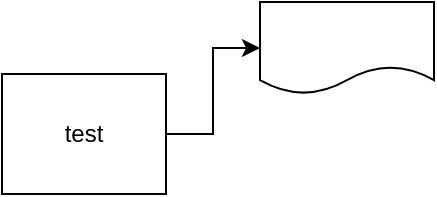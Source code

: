 <mxfile version="20.8.5" type="github">
  <diagram id="n0Mv955XDSek--Qb7BlB" name="Page-1">
    <mxGraphModel dx="441" dy="-152" grid="0" gridSize="10" guides="1" tooltips="1" connect="1" arrows="1" fold="1" page="0" pageScale="1" pageWidth="850" pageHeight="1100" math="0" shadow="0">
      <root>
        <mxCell id="0" />
        <mxCell id="1" parent="0" />
        <mxCell id="NOhbcxIJIRhHSHx9jda8-5" value="" style="edgeStyle=orthogonalEdgeStyle;rounded=0;orthogonalLoop=1;jettySize=auto;html=1;" edge="1" parent="1" source="NOhbcxIJIRhHSHx9jda8-1" target="NOhbcxIJIRhHSHx9jda8-4">
          <mxGeometry relative="1" as="geometry" />
        </mxCell>
        <mxCell id="NOhbcxIJIRhHSHx9jda8-1" value="test&lt;br&gt;" style="rounded=0;whiteSpace=wrap;html=1;" vertex="1" parent="1">
          <mxGeometry x="380" y="500" width="82" height="60" as="geometry" />
        </mxCell>
        <mxCell id="NOhbcxIJIRhHSHx9jda8-4" value="" style="shape=document;whiteSpace=wrap;html=1;boundedLbl=1;rounded=0;" vertex="1" parent="1">
          <mxGeometry x="509" y="464" width="87" height="46" as="geometry" />
        </mxCell>
      </root>
    </mxGraphModel>
  </diagram>
</mxfile>
